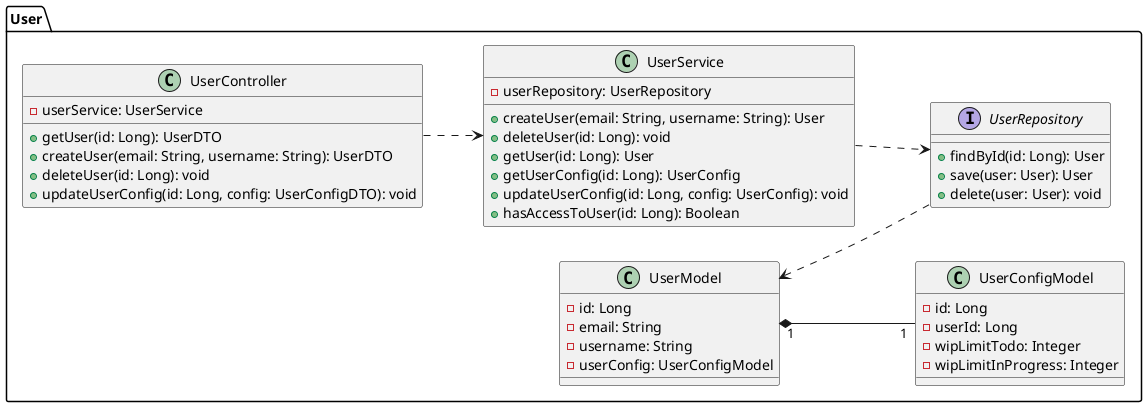 @startuml Ticket Management System - Extended Class Diagram

left to right direction

package "User" {

  class UserController {
    -userService: UserService
    +getUser(id: Long): UserDTO
    +createUser(email: String, username: String): UserDTO
    +deleteUser(id: Long): void
    +updateUserConfig(id: Long, config: UserConfigDTO): void
  }

  class UserService {
    -userRepository: UserRepository
    +createUser(email: String, username: String): User
    +deleteUser(id: Long): void
    +getUser(id: Long): User
    +getUserConfig(id: Long): UserConfig
    +updateUserConfig(id: Long, config: UserConfig): void
    +hasAccessToUser(id: Long): Boolean
  }

  interface UserRepository {
    +findById(id: Long): User
    +save(user: User): User
    +delete(user: User): void
  }

  class UserModel {
    -id: Long
    -email: String
    -username: String
    -userConfig: UserConfigModel
  }

  class UserConfigModel {
    -id: Long
    -userId: Long
    -wipLimitTodo: Integer
    -wipLimitInProgress: Integer
  }
}

UserModel "1" *-- "1" UserConfigModel
UserModel <.. UserRepository
UserService ..> UserRepository
UserController ..> UserService

@enduml